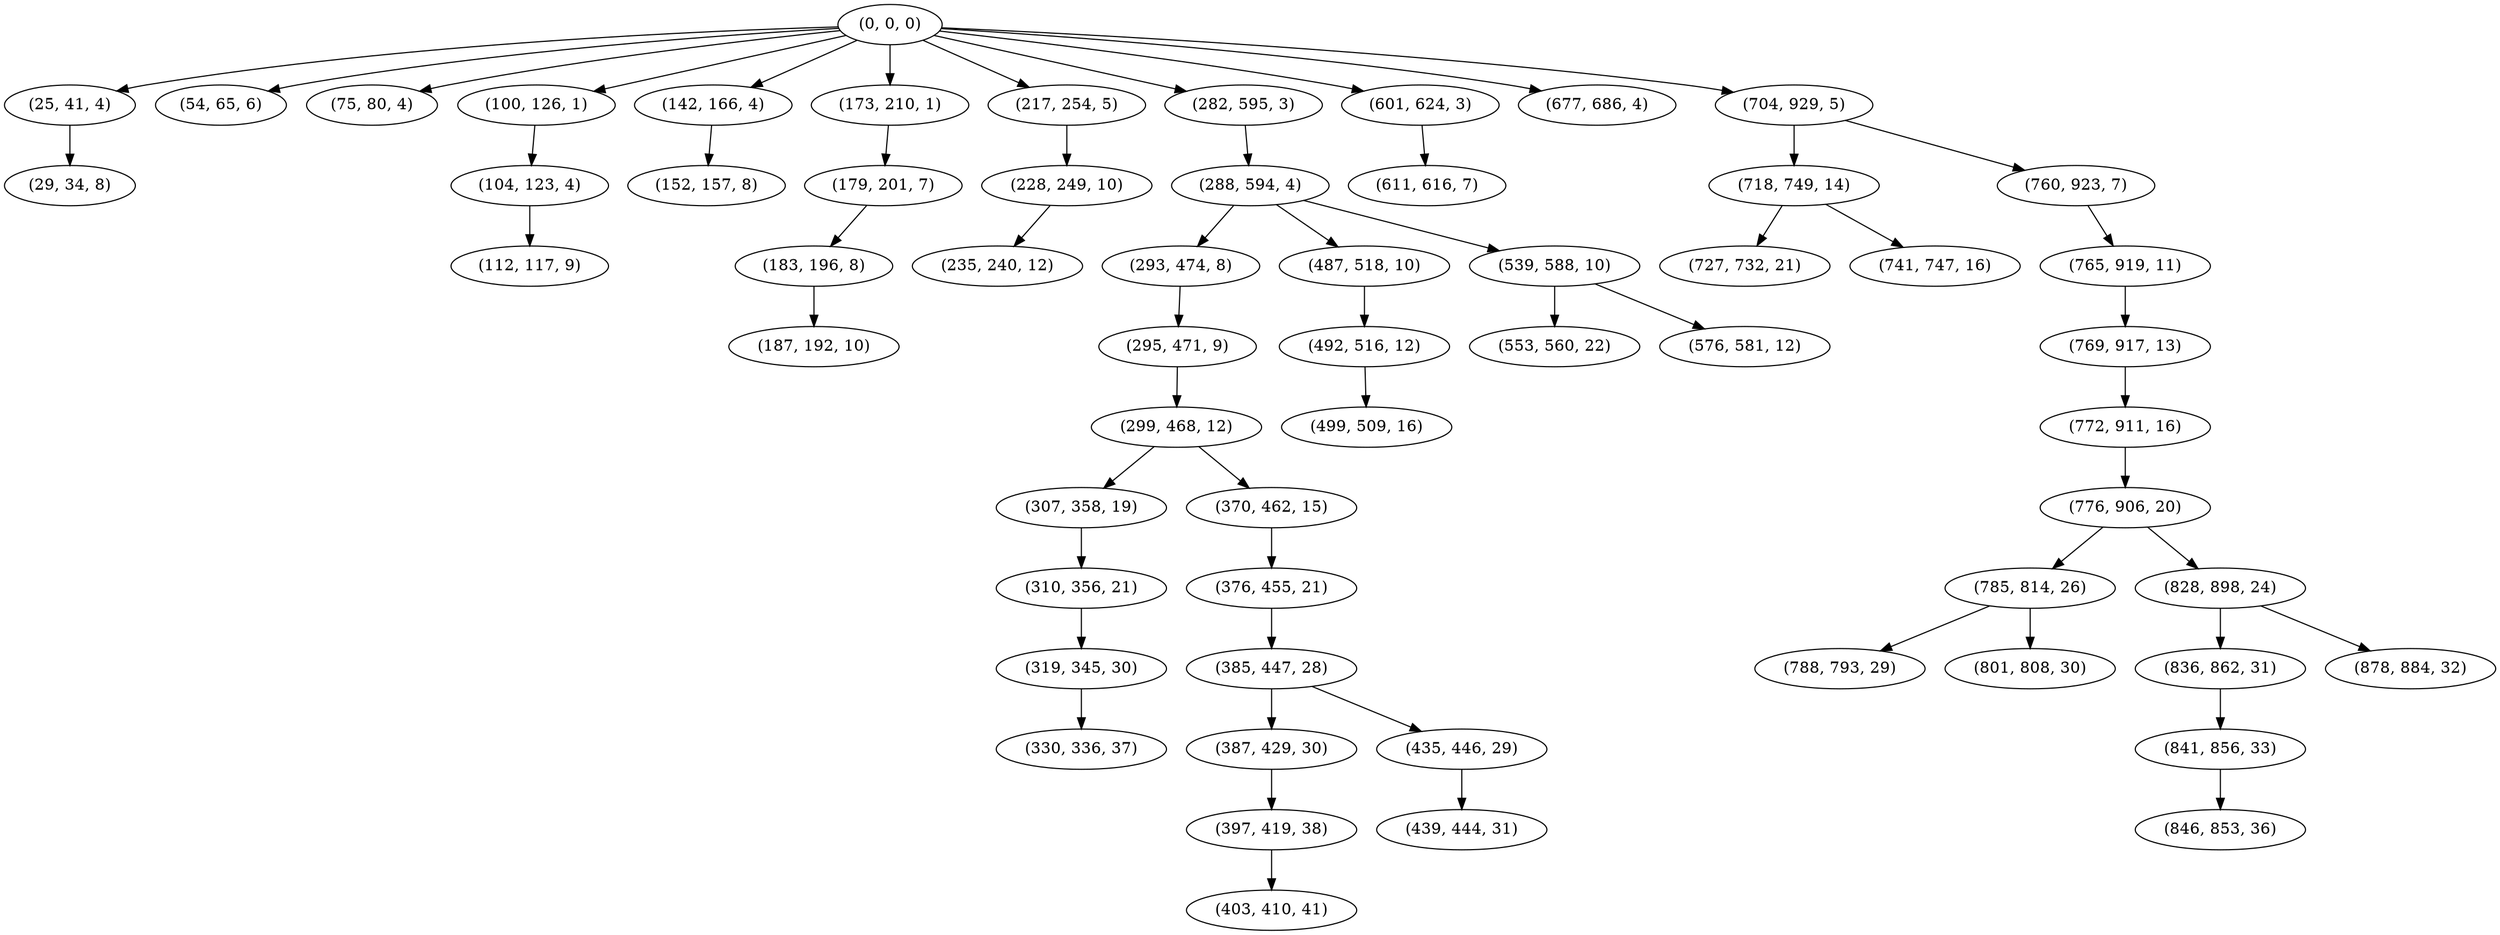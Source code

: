 digraph tree {
    "(0, 0, 0)";
    "(25, 41, 4)";
    "(29, 34, 8)";
    "(54, 65, 6)";
    "(75, 80, 4)";
    "(100, 126, 1)";
    "(104, 123, 4)";
    "(112, 117, 9)";
    "(142, 166, 4)";
    "(152, 157, 8)";
    "(173, 210, 1)";
    "(179, 201, 7)";
    "(183, 196, 8)";
    "(187, 192, 10)";
    "(217, 254, 5)";
    "(228, 249, 10)";
    "(235, 240, 12)";
    "(282, 595, 3)";
    "(288, 594, 4)";
    "(293, 474, 8)";
    "(295, 471, 9)";
    "(299, 468, 12)";
    "(307, 358, 19)";
    "(310, 356, 21)";
    "(319, 345, 30)";
    "(330, 336, 37)";
    "(370, 462, 15)";
    "(376, 455, 21)";
    "(385, 447, 28)";
    "(387, 429, 30)";
    "(397, 419, 38)";
    "(403, 410, 41)";
    "(435, 446, 29)";
    "(439, 444, 31)";
    "(487, 518, 10)";
    "(492, 516, 12)";
    "(499, 509, 16)";
    "(539, 588, 10)";
    "(553, 560, 22)";
    "(576, 581, 12)";
    "(601, 624, 3)";
    "(611, 616, 7)";
    "(677, 686, 4)";
    "(704, 929, 5)";
    "(718, 749, 14)";
    "(727, 732, 21)";
    "(741, 747, 16)";
    "(760, 923, 7)";
    "(765, 919, 11)";
    "(769, 917, 13)";
    "(772, 911, 16)";
    "(776, 906, 20)";
    "(785, 814, 26)";
    "(788, 793, 29)";
    "(801, 808, 30)";
    "(828, 898, 24)";
    "(836, 862, 31)";
    "(841, 856, 33)";
    "(846, 853, 36)";
    "(878, 884, 32)";
    "(0, 0, 0)" -> "(25, 41, 4)";
    "(0, 0, 0)" -> "(54, 65, 6)";
    "(0, 0, 0)" -> "(75, 80, 4)";
    "(0, 0, 0)" -> "(100, 126, 1)";
    "(0, 0, 0)" -> "(142, 166, 4)";
    "(0, 0, 0)" -> "(173, 210, 1)";
    "(0, 0, 0)" -> "(217, 254, 5)";
    "(0, 0, 0)" -> "(282, 595, 3)";
    "(0, 0, 0)" -> "(601, 624, 3)";
    "(0, 0, 0)" -> "(677, 686, 4)";
    "(0, 0, 0)" -> "(704, 929, 5)";
    "(25, 41, 4)" -> "(29, 34, 8)";
    "(100, 126, 1)" -> "(104, 123, 4)";
    "(104, 123, 4)" -> "(112, 117, 9)";
    "(142, 166, 4)" -> "(152, 157, 8)";
    "(173, 210, 1)" -> "(179, 201, 7)";
    "(179, 201, 7)" -> "(183, 196, 8)";
    "(183, 196, 8)" -> "(187, 192, 10)";
    "(217, 254, 5)" -> "(228, 249, 10)";
    "(228, 249, 10)" -> "(235, 240, 12)";
    "(282, 595, 3)" -> "(288, 594, 4)";
    "(288, 594, 4)" -> "(293, 474, 8)";
    "(288, 594, 4)" -> "(487, 518, 10)";
    "(288, 594, 4)" -> "(539, 588, 10)";
    "(293, 474, 8)" -> "(295, 471, 9)";
    "(295, 471, 9)" -> "(299, 468, 12)";
    "(299, 468, 12)" -> "(307, 358, 19)";
    "(299, 468, 12)" -> "(370, 462, 15)";
    "(307, 358, 19)" -> "(310, 356, 21)";
    "(310, 356, 21)" -> "(319, 345, 30)";
    "(319, 345, 30)" -> "(330, 336, 37)";
    "(370, 462, 15)" -> "(376, 455, 21)";
    "(376, 455, 21)" -> "(385, 447, 28)";
    "(385, 447, 28)" -> "(387, 429, 30)";
    "(385, 447, 28)" -> "(435, 446, 29)";
    "(387, 429, 30)" -> "(397, 419, 38)";
    "(397, 419, 38)" -> "(403, 410, 41)";
    "(435, 446, 29)" -> "(439, 444, 31)";
    "(487, 518, 10)" -> "(492, 516, 12)";
    "(492, 516, 12)" -> "(499, 509, 16)";
    "(539, 588, 10)" -> "(553, 560, 22)";
    "(539, 588, 10)" -> "(576, 581, 12)";
    "(601, 624, 3)" -> "(611, 616, 7)";
    "(704, 929, 5)" -> "(718, 749, 14)";
    "(704, 929, 5)" -> "(760, 923, 7)";
    "(718, 749, 14)" -> "(727, 732, 21)";
    "(718, 749, 14)" -> "(741, 747, 16)";
    "(760, 923, 7)" -> "(765, 919, 11)";
    "(765, 919, 11)" -> "(769, 917, 13)";
    "(769, 917, 13)" -> "(772, 911, 16)";
    "(772, 911, 16)" -> "(776, 906, 20)";
    "(776, 906, 20)" -> "(785, 814, 26)";
    "(776, 906, 20)" -> "(828, 898, 24)";
    "(785, 814, 26)" -> "(788, 793, 29)";
    "(785, 814, 26)" -> "(801, 808, 30)";
    "(828, 898, 24)" -> "(836, 862, 31)";
    "(828, 898, 24)" -> "(878, 884, 32)";
    "(836, 862, 31)" -> "(841, 856, 33)";
    "(841, 856, 33)" -> "(846, 853, 36)";
}
